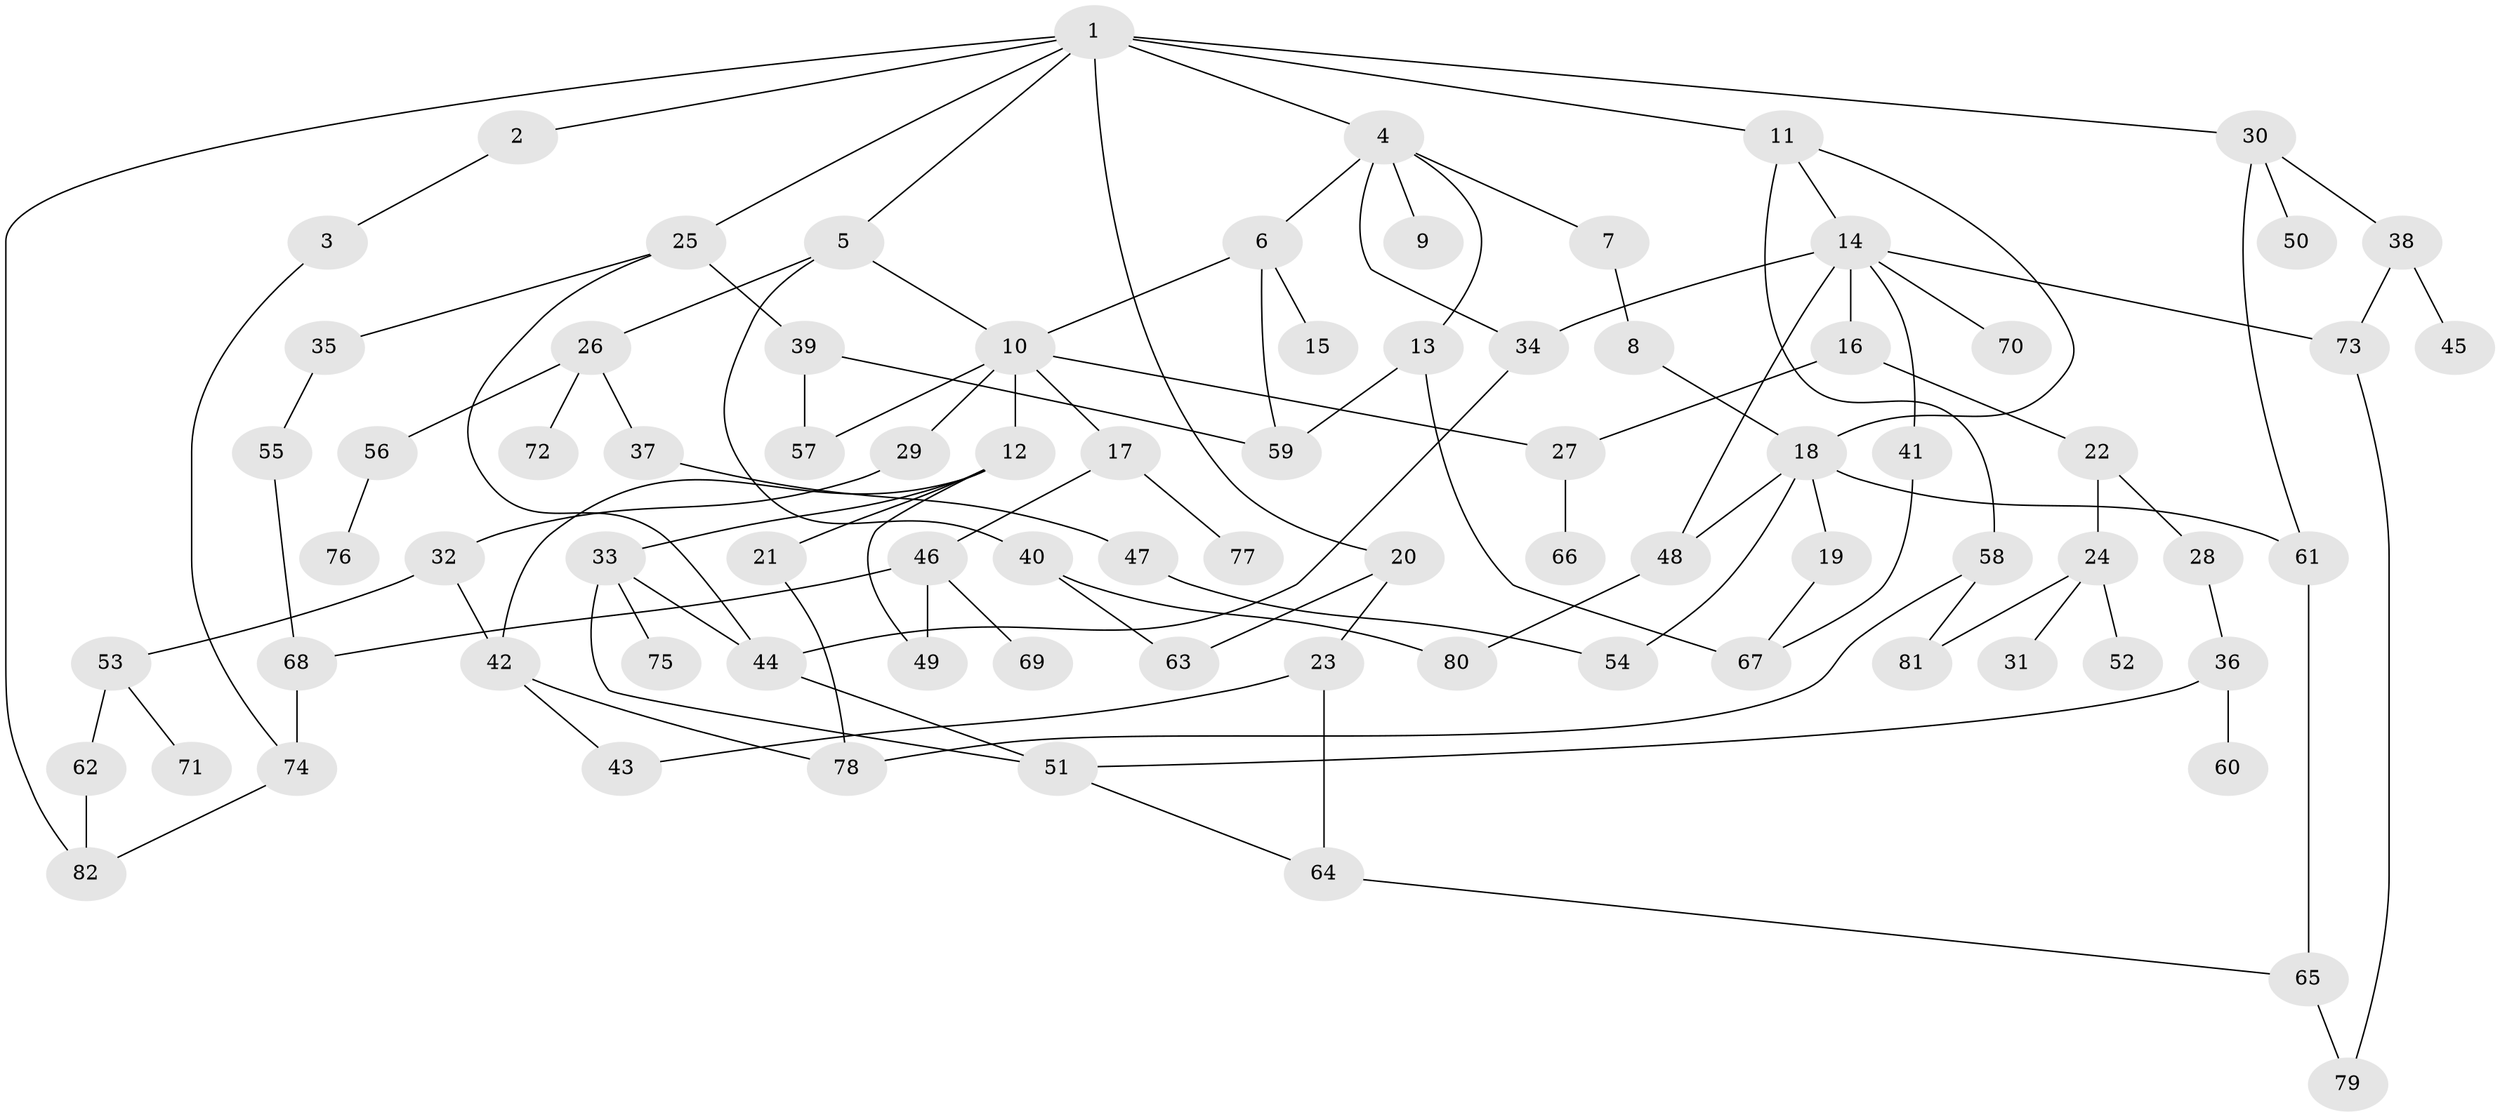// coarse degree distribution, {8: 0.03508771929824561, 2: 0.2631578947368421, 5: 0.03508771929824561, 9: 0.017543859649122806, 3: 0.3157894736842105, 4: 0.15789473684210525, 6: 0.017543859649122806, 1: 0.15789473684210525}
// Generated by graph-tools (version 1.1) at 2025/23/03/03/25 07:23:33]
// undirected, 82 vertices, 113 edges
graph export_dot {
graph [start="1"]
  node [color=gray90,style=filled];
  1;
  2;
  3;
  4;
  5;
  6;
  7;
  8;
  9;
  10;
  11;
  12;
  13;
  14;
  15;
  16;
  17;
  18;
  19;
  20;
  21;
  22;
  23;
  24;
  25;
  26;
  27;
  28;
  29;
  30;
  31;
  32;
  33;
  34;
  35;
  36;
  37;
  38;
  39;
  40;
  41;
  42;
  43;
  44;
  45;
  46;
  47;
  48;
  49;
  50;
  51;
  52;
  53;
  54;
  55;
  56;
  57;
  58;
  59;
  60;
  61;
  62;
  63;
  64;
  65;
  66;
  67;
  68;
  69;
  70;
  71;
  72;
  73;
  74;
  75;
  76;
  77;
  78;
  79;
  80;
  81;
  82;
  1 -- 2;
  1 -- 4;
  1 -- 5;
  1 -- 11;
  1 -- 20;
  1 -- 25;
  1 -- 30;
  1 -- 82;
  2 -- 3;
  3 -- 74;
  4 -- 6;
  4 -- 7;
  4 -- 9;
  4 -- 13;
  4 -- 34;
  5 -- 10;
  5 -- 26;
  5 -- 40;
  6 -- 15;
  6 -- 59;
  6 -- 10;
  7 -- 8;
  8 -- 18;
  10 -- 12;
  10 -- 17;
  10 -- 27;
  10 -- 29;
  10 -- 57;
  11 -- 14;
  11 -- 58;
  11 -- 18;
  12 -- 21;
  12 -- 33;
  12 -- 49;
  12 -- 42;
  13 -- 59;
  13 -- 67;
  14 -- 16;
  14 -- 41;
  14 -- 48;
  14 -- 70;
  14 -- 73;
  14 -- 34;
  16 -- 22;
  16 -- 27;
  17 -- 46;
  17 -- 77;
  18 -- 19;
  18 -- 61;
  18 -- 48;
  18 -- 54;
  19 -- 67;
  20 -- 23;
  20 -- 63;
  21 -- 78;
  22 -- 24;
  22 -- 28;
  23 -- 43;
  23 -- 64;
  24 -- 31;
  24 -- 52;
  24 -- 81;
  25 -- 35;
  25 -- 39;
  25 -- 44;
  26 -- 37;
  26 -- 56;
  26 -- 72;
  27 -- 66;
  28 -- 36;
  29 -- 32;
  30 -- 38;
  30 -- 50;
  30 -- 61;
  32 -- 42;
  32 -- 53;
  33 -- 51;
  33 -- 75;
  33 -- 44;
  34 -- 44;
  35 -- 55;
  36 -- 60;
  36 -- 51;
  37 -- 47;
  38 -- 45;
  38 -- 73;
  39 -- 57;
  39 -- 59;
  40 -- 63;
  40 -- 80;
  41 -- 67;
  42 -- 78;
  42 -- 43;
  44 -- 51;
  46 -- 68;
  46 -- 69;
  46 -- 49;
  47 -- 54;
  48 -- 80;
  51 -- 64;
  53 -- 62;
  53 -- 71;
  55 -- 68;
  56 -- 76;
  58 -- 81;
  58 -- 78;
  61 -- 65;
  62 -- 82;
  64 -- 65;
  65 -- 79;
  68 -- 74;
  73 -- 79;
  74 -- 82;
}
